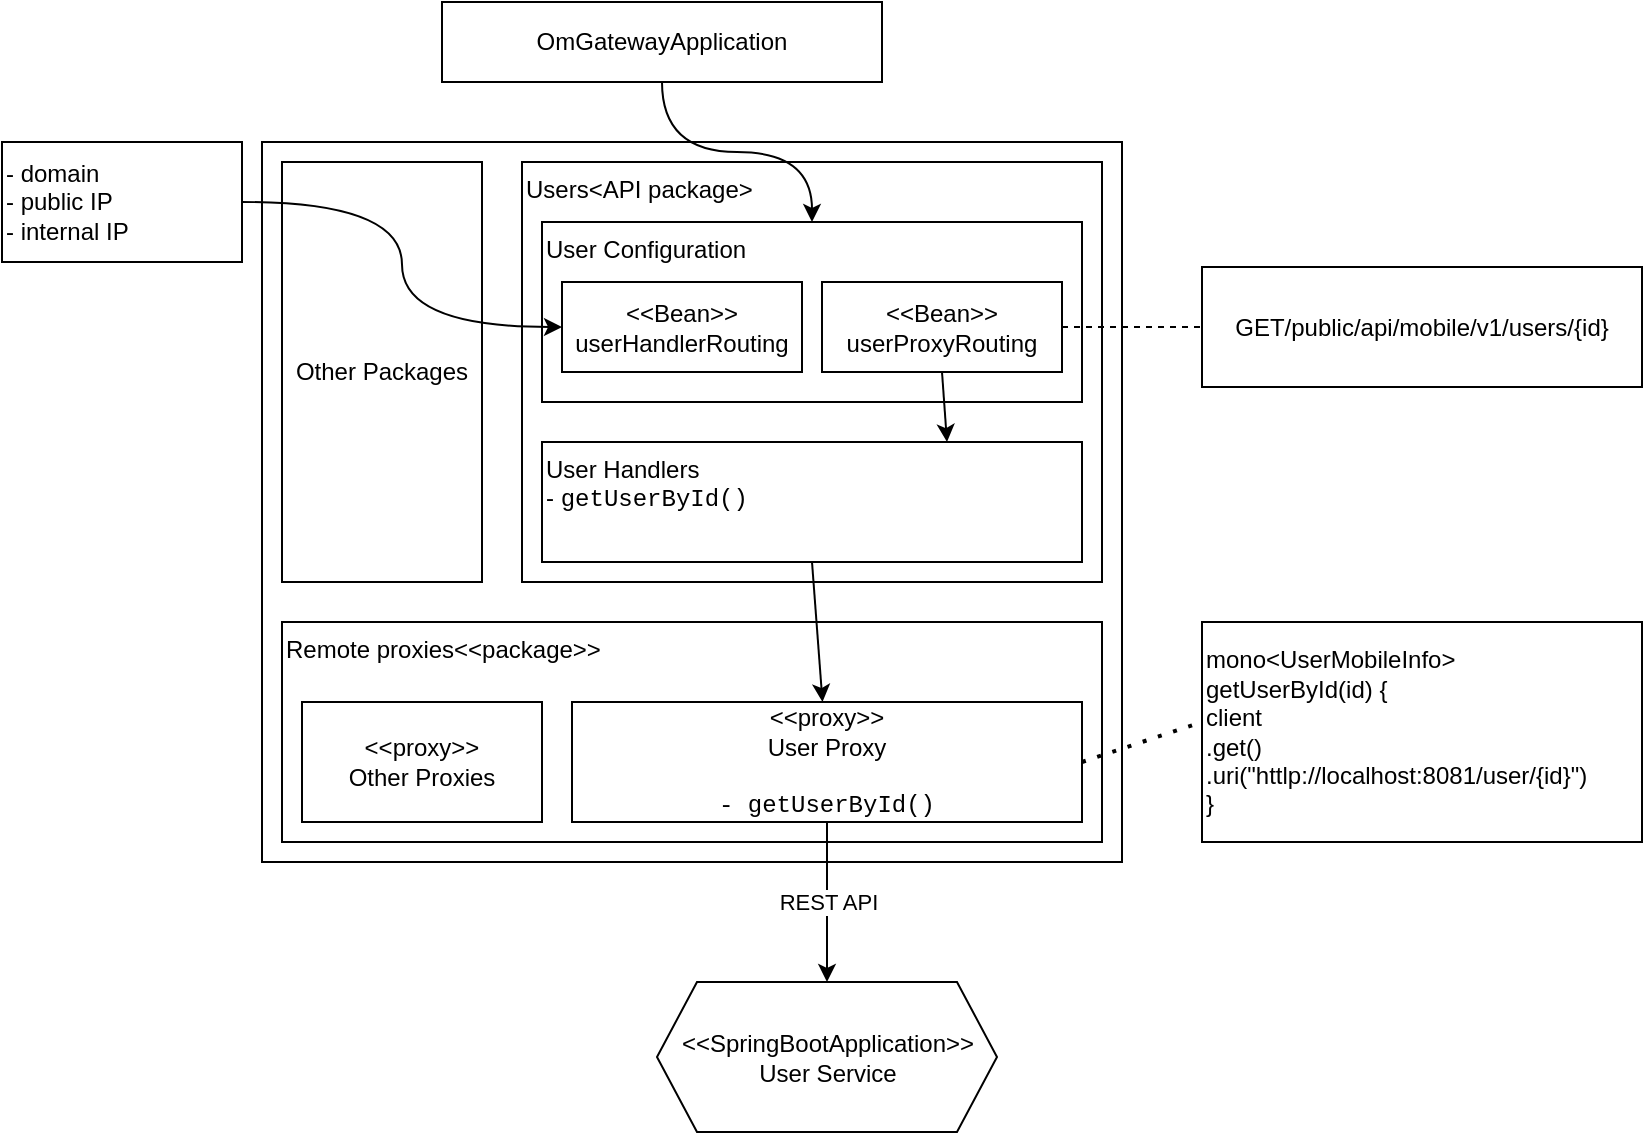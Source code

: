 <mxfile version="15.3.2" type="github">
  <diagram id="C5RBs43oDa-KdzZeNtuy" name="Page-1">
    <mxGraphModel dx="2249" dy="792" grid="1" gridSize="10" guides="1" tooltips="1" connect="1" arrows="1" fold="1" page="1" pageScale="1" pageWidth="827" pageHeight="1169" math="0" shadow="0">
      <root>
        <mxCell id="WIyWlLk6GJQsqaUBKTNV-0" />
        <mxCell id="WIyWlLk6GJQsqaUBKTNV-1" parent="WIyWlLk6GJQsqaUBKTNV-0" />
        <mxCell id="hDtv_4s29C5r-HscwcdU-2" value="OmGatewayApplication" style="rounded=0;whiteSpace=wrap;html=1;" vertex="1" parent="WIyWlLk6GJQsqaUBKTNV-1">
          <mxGeometry x="210" y="140" width="220" height="40" as="geometry" />
        </mxCell>
        <mxCell id="hDtv_4s29C5r-HscwcdU-3" value="" style="rounded=0;whiteSpace=wrap;html=1;" vertex="1" parent="WIyWlLk6GJQsqaUBKTNV-1">
          <mxGeometry x="120" y="210" width="430" height="360" as="geometry" />
        </mxCell>
        <mxCell id="hDtv_4s29C5r-HscwcdU-4" value="Other Packages" style="rounded=0;whiteSpace=wrap;html=1;" vertex="1" parent="WIyWlLk6GJQsqaUBKTNV-1">
          <mxGeometry x="130" y="220" width="100" height="210" as="geometry" />
        </mxCell>
        <mxCell id="hDtv_4s29C5r-HscwcdU-5" value="Users&amp;lt;API package&amp;gt;" style="rounded=0;whiteSpace=wrap;html=1;verticalAlign=top;align=left;" vertex="1" parent="WIyWlLk6GJQsqaUBKTNV-1">
          <mxGeometry x="250" y="220" width="290" height="210" as="geometry" />
        </mxCell>
        <mxCell id="hDtv_4s29C5r-HscwcdU-6" value="&lt;div&gt;&amp;lt;&amp;lt;SpringBootApplication&amp;gt;&amp;gt;&lt;br&gt;&lt;/div&gt;&lt;div&gt;User Service&lt;/div&gt;" style="shape=hexagon;perimeter=hexagonPerimeter2;whiteSpace=wrap;html=1;fixedSize=1;" vertex="1" parent="WIyWlLk6GJQsqaUBKTNV-1">
          <mxGeometry x="317.5" y="630" width="170" height="75" as="geometry" />
        </mxCell>
        <mxCell id="hDtv_4s29C5r-HscwcdU-7" value="Remote proxies&amp;lt;&amp;lt;package&amp;gt;&amp;gt;" style="rounded=0;whiteSpace=wrap;html=1;align=left;verticalAlign=top;" vertex="1" parent="WIyWlLk6GJQsqaUBKTNV-1">
          <mxGeometry x="130" y="450" width="410" height="110" as="geometry" />
        </mxCell>
        <mxCell id="hDtv_4s29C5r-HscwcdU-8" value="&lt;div&gt;&amp;lt;&amp;lt;proxy&amp;gt;&amp;gt;&lt;/div&gt;&lt;div&gt;Other Proxies&lt;br&gt;&lt;/div&gt;" style="rounded=0;whiteSpace=wrap;html=1;" vertex="1" parent="WIyWlLk6GJQsqaUBKTNV-1">
          <mxGeometry x="140" y="490" width="120" height="60" as="geometry" />
        </mxCell>
        <mxCell id="hDtv_4s29C5r-HscwcdU-11" value="REST API" style="edgeStyle=none;rounded=0;orthogonalLoop=1;jettySize=auto;html=1;exitX=0.5;exitY=1;exitDx=0;exitDy=0;entryX=0.5;entryY=0;entryDx=0;entryDy=0;" edge="1" parent="WIyWlLk6GJQsqaUBKTNV-1" source="hDtv_4s29C5r-HscwcdU-9" target="hDtv_4s29C5r-HscwcdU-6">
          <mxGeometry relative="1" as="geometry" />
        </mxCell>
        <mxCell id="hDtv_4s29C5r-HscwcdU-9" value="&lt;div&gt;&amp;lt;&amp;lt;proxy&amp;gt;&amp;gt;&lt;/div&gt;&lt;div&gt;User Proxy&lt;br&gt;&lt;/div&gt;&lt;div&gt;&lt;br&gt;&lt;/div&gt;&lt;div&gt;&lt;font face=&quot;Courier New&quot;&gt;- getUserById()&lt;/font&gt;&lt;br&gt;&lt;/div&gt;" style="rounded=0;whiteSpace=wrap;html=1;" vertex="1" parent="WIyWlLk6GJQsqaUBKTNV-1">
          <mxGeometry x="275" y="490" width="255" height="60" as="geometry" />
        </mxCell>
        <mxCell id="hDtv_4s29C5r-HscwcdU-12" value="User Configuration" style="rounded=0;whiteSpace=wrap;html=1;align=left;verticalAlign=top;" vertex="1" parent="WIyWlLk6GJQsqaUBKTNV-1">
          <mxGeometry x="260" y="250" width="270" height="90" as="geometry" />
        </mxCell>
        <mxCell id="hDtv_4s29C5r-HscwcdU-14" style="edgeStyle=none;rounded=0;orthogonalLoop=1;jettySize=auto;html=1;exitX=0.5;exitY=1;exitDx=0;exitDy=0;" edge="1" parent="WIyWlLk6GJQsqaUBKTNV-1" source="hDtv_4s29C5r-HscwcdU-13" target="hDtv_4s29C5r-HscwcdU-9">
          <mxGeometry relative="1" as="geometry" />
        </mxCell>
        <mxCell id="hDtv_4s29C5r-HscwcdU-13" value="&lt;div&gt;User Handlers&lt;/div&gt;&lt;div&gt;- &lt;font face=&quot;Courier New&quot;&gt;getUserById()&lt;br&gt;&lt;/font&gt;&lt;/div&gt;" style="rounded=0;whiteSpace=wrap;html=1;align=left;verticalAlign=top;" vertex="1" parent="WIyWlLk6GJQsqaUBKTNV-1">
          <mxGeometry x="260" y="360" width="270" height="60" as="geometry" />
        </mxCell>
        <mxCell id="hDtv_4s29C5r-HscwcdU-17" style="edgeStyle=none;rounded=0;orthogonalLoop=1;jettySize=auto;html=1;exitX=0.5;exitY=1;exitDx=0;exitDy=0;entryX=0.75;entryY=0;entryDx=0;entryDy=0;" edge="1" parent="WIyWlLk6GJQsqaUBKTNV-1" source="hDtv_4s29C5r-HscwcdU-15" target="hDtv_4s29C5r-HscwcdU-13">
          <mxGeometry relative="1" as="geometry" />
        </mxCell>
        <mxCell id="hDtv_4s29C5r-HscwcdU-15" value="&amp;lt;&amp;lt;Bean&amp;gt;&amp;gt;&lt;br&gt;&lt;div&gt;userProxyRouting&lt;/div&gt;" style="rounded=0;whiteSpace=wrap;html=1;align=center;verticalAlign=middle;" vertex="1" parent="WIyWlLk6GJQsqaUBKTNV-1">
          <mxGeometry x="400" y="280" width="120" height="45" as="geometry" />
        </mxCell>
        <mxCell id="hDtv_4s29C5r-HscwcdU-16" value="&lt;div&gt;&amp;lt;&amp;lt;Bean&amp;gt;&amp;gt;&lt;br&gt;&lt;/div&gt;&lt;div&gt;userHandlerRouting&lt;/div&gt;" style="rounded=0;whiteSpace=wrap;html=1;align=center;verticalAlign=middle;" vertex="1" parent="WIyWlLk6GJQsqaUBKTNV-1">
          <mxGeometry x="270" y="280" width="120" height="45" as="geometry" />
        </mxCell>
        <mxCell id="hDtv_4s29C5r-HscwcdU-23" style="edgeStyle=orthogonalEdgeStyle;curved=1;rounded=0;orthogonalLoop=1;jettySize=auto;html=1;exitX=1;exitY=0.5;exitDx=0;exitDy=0;entryX=0;entryY=0.5;entryDx=0;entryDy=0;" edge="1" parent="WIyWlLk6GJQsqaUBKTNV-1" source="hDtv_4s29C5r-HscwcdU-21" target="hDtv_4s29C5r-HscwcdU-16">
          <mxGeometry relative="1" as="geometry" />
        </mxCell>
        <mxCell id="hDtv_4s29C5r-HscwcdU-21" value="&lt;div align=&quot;left&quot;&gt;- domain&lt;/div&gt;&lt;div align=&quot;left&quot;&gt;- public IP&lt;/div&gt;&lt;div align=&quot;left&quot;&gt;- internal IP&lt;br&gt;&lt;/div&gt;" style="rounded=0;whiteSpace=wrap;html=1;align=left;verticalAlign=middle;" vertex="1" parent="WIyWlLk6GJQsqaUBKTNV-1">
          <mxGeometry x="-10" y="210" width="120" height="60" as="geometry" />
        </mxCell>
        <mxCell id="hDtv_4s29C5r-HscwcdU-24" value="GET/public/api/mobile/v1/users/{id}" style="rounded=0;whiteSpace=wrap;html=1;align=center;verticalAlign=middle;" vertex="1" parent="WIyWlLk6GJQsqaUBKTNV-1">
          <mxGeometry x="590" y="272.5" width="220" height="60" as="geometry" />
        </mxCell>
        <mxCell id="hDtv_4s29C5r-HscwcdU-27" value="" style="endArrow=none;dashed=1;html=1;entryX=0;entryY=0.5;entryDx=0;entryDy=0;exitX=1;exitY=0.5;exitDx=0;exitDy=0;" edge="1" parent="WIyWlLk6GJQsqaUBKTNV-1" source="hDtv_4s29C5r-HscwcdU-15" target="hDtv_4s29C5r-HscwcdU-24">
          <mxGeometry width="50" height="50" relative="1" as="geometry">
            <mxPoint x="580" y="382.5" as="sourcePoint" />
            <mxPoint x="630" y="332.5" as="targetPoint" />
          </mxGeometry>
        </mxCell>
        <mxCell id="hDtv_4s29C5r-HscwcdU-28" style="edgeStyle=orthogonalEdgeStyle;curved=1;rounded=0;orthogonalLoop=1;jettySize=auto;html=1;exitX=0.5;exitY=1;exitDx=0;exitDy=0;" edge="1" parent="WIyWlLk6GJQsqaUBKTNV-1" source="hDtv_4s29C5r-HscwcdU-2" target="hDtv_4s29C5r-HscwcdU-12">
          <mxGeometry relative="1" as="geometry" />
        </mxCell>
        <mxCell id="hDtv_4s29C5r-HscwcdU-30" value="&lt;div align=&quot;left&quot;&gt;mono&amp;lt;UserMobileInfo&amp;gt;&lt;/div&gt;&lt;div align=&quot;left&quot;&gt;getUserById(id) {&lt;/div&gt;&lt;div align=&quot;left&quot;&gt;client&lt;/div&gt;&lt;div align=&quot;left&quot;&gt;.get()&lt;/div&gt;&lt;div align=&quot;left&quot;&gt;.uri(&quot;httlp://localhost:8081/user/{id}&quot;)&lt;br&gt;&lt;/div&gt;&lt;div align=&quot;left&quot;&gt;}&lt;br&gt;&lt;/div&gt;" style="rounded=0;whiteSpace=wrap;html=1;align=left;verticalAlign=middle;" vertex="1" parent="WIyWlLk6GJQsqaUBKTNV-1">
          <mxGeometry x="590" y="450" width="220" height="110" as="geometry" />
        </mxCell>
        <mxCell id="hDtv_4s29C5r-HscwcdU-31" value="" style="endArrow=none;dashed=1;html=1;dashPattern=1 3;strokeWidth=2;exitX=1;exitY=0.5;exitDx=0;exitDy=0;" edge="1" parent="WIyWlLk6GJQsqaUBKTNV-1" source="hDtv_4s29C5r-HscwcdU-9">
          <mxGeometry width="50" height="50" relative="1" as="geometry">
            <mxPoint x="540" y="550" as="sourcePoint" />
            <mxPoint x="590" y="500" as="targetPoint" />
          </mxGeometry>
        </mxCell>
      </root>
    </mxGraphModel>
  </diagram>
</mxfile>
